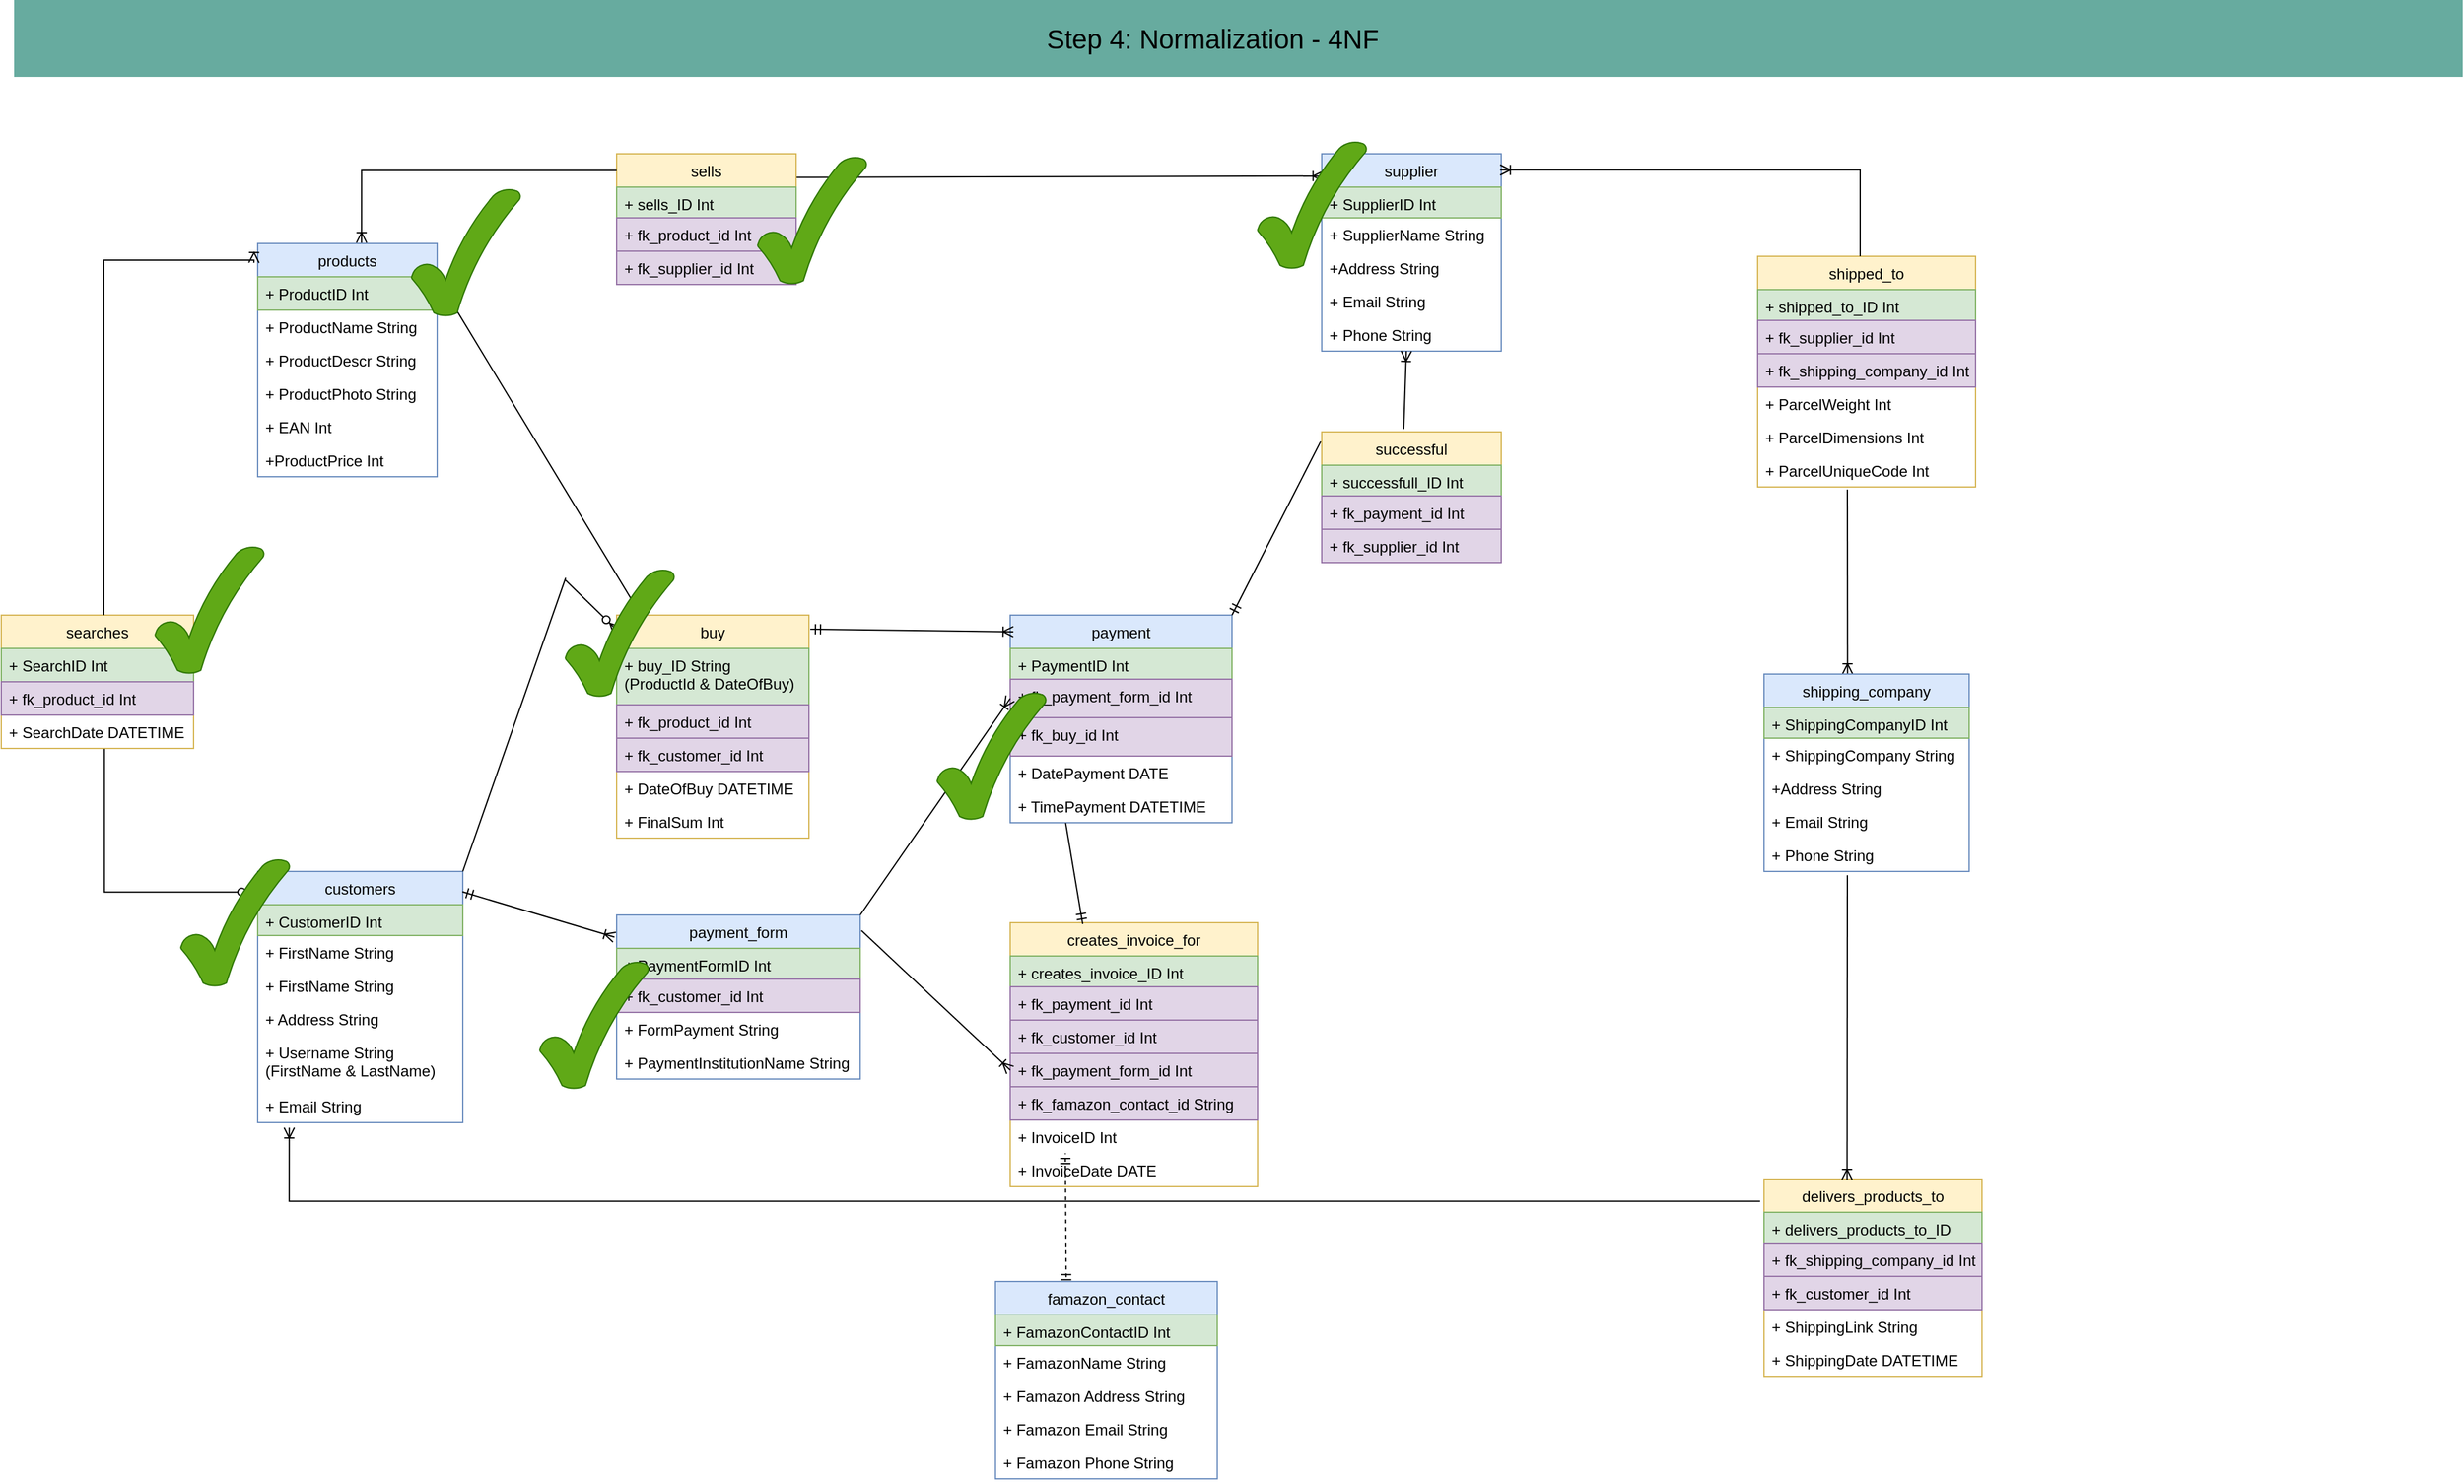 <mxfile version="14.6.1" type="github">
  <diagram id="9SjnBQGCKEw5g2mVxKEI" name="Page-1">
    <mxGraphModel dx="1339" dy="514" grid="1" gridSize="10" guides="1" tooltips="1" connect="1" arrows="1" fold="1" page="1" pageScale="1" pageWidth="827" pageHeight="1169" math="0" shadow="0">
      <root>
        <mxCell id="0" />
        <mxCell id="1" parent="0" />
        <mxCell id="1UcQ3Sz3F0J6C7WJ8FVs-1" value="" style="rounded=0;whiteSpace=wrap;html=1;labelBackgroundColor=#009999;labelBorderColor=#000000;strokeColor=none;fillColor=#67AB9F;fontColor=#000000;" parent="1" vertex="1">
          <mxGeometry x="50" y="40" width="1910" height="60" as="geometry" />
        </mxCell>
        <mxCell id="1UcQ3Sz3F0J6C7WJ8FVs-2" value="&lt;font style=&quot;font-size: 21px&quot;&gt;Step 4: Normalization -&amp;nbsp;&lt;/font&gt;&lt;span style=&quot;font-size: 21px&quot;&gt;4NF&lt;/span&gt;" style="text;html=1;strokeColor=none;fillColor=none;align=center;verticalAlign=middle;whiteSpace=wrap;rounded=0;labelBackgroundColor=none;fontColor=#000000;" parent="1" vertex="1">
          <mxGeometry x="70" y="60" width="1830" height="20" as="geometry" />
        </mxCell>
        <mxCell id="1UcQ3Sz3F0J6C7WJ8FVs-3" value="products" style="swimlane;fontStyle=0;childLayout=stackLayout;horizontal=1;startSize=26;fillColor=#dae8fc;horizontalStack=0;resizeParent=1;resizeParentMax=0;resizeLast=0;collapsible=1;marginBottom=0;strokeColor=#6c8ebf;" parent="1" vertex="1">
          <mxGeometry x="240" y="230" width="140" height="182" as="geometry" />
        </mxCell>
        <mxCell id="1UcQ3Sz3F0J6C7WJ8FVs-4" value="+ ProductID Int" style="text;align=left;verticalAlign=top;spacingLeft=4;spacingRight=4;overflow=hidden;rotatable=0;points=[[0,0.5],[1,0.5]];portConstraint=eastwest;fillColor=#d5e8d4;strokeColor=#82b366;" parent="1UcQ3Sz3F0J6C7WJ8FVs-3" vertex="1">
          <mxGeometry y="26" width="140" height="26" as="geometry" />
        </mxCell>
        <mxCell id="1UcQ3Sz3F0J6C7WJ8FVs-5" value="+ ProductName String" style="text;align=left;verticalAlign=top;spacingLeft=4;spacingRight=4;overflow=hidden;rotatable=0;points=[[0,0.5],[1,0.5]];portConstraint=eastwest;" parent="1UcQ3Sz3F0J6C7WJ8FVs-3" vertex="1">
          <mxGeometry y="52" width="140" height="26" as="geometry" />
        </mxCell>
        <mxCell id="1UcQ3Sz3F0J6C7WJ8FVs-6" value="+ ProductDescr String" style="text;align=left;verticalAlign=top;spacingLeft=4;spacingRight=4;overflow=hidden;rotatable=0;points=[[0,0.5],[1,0.5]];portConstraint=eastwest;" parent="1UcQ3Sz3F0J6C7WJ8FVs-3" vertex="1">
          <mxGeometry y="78" width="140" height="26" as="geometry" />
        </mxCell>
        <mxCell id="1UcQ3Sz3F0J6C7WJ8FVs-7" value="+ ProductPhoto String" style="text;align=left;verticalAlign=top;spacingLeft=4;spacingRight=4;overflow=hidden;rotatable=0;points=[[0,0.5],[1,0.5]];portConstraint=eastwest;" parent="1UcQ3Sz3F0J6C7WJ8FVs-3" vertex="1">
          <mxGeometry y="104" width="140" height="26" as="geometry" />
        </mxCell>
        <mxCell id="1UcQ3Sz3F0J6C7WJ8FVs-8" value="+ EAN Int" style="text;align=left;verticalAlign=top;spacingLeft=4;spacingRight=4;overflow=hidden;rotatable=0;points=[[0,0.5],[1,0.5]];portConstraint=eastwest;" parent="1UcQ3Sz3F0J6C7WJ8FVs-3" vertex="1">
          <mxGeometry y="130" width="140" height="26" as="geometry" />
        </mxCell>
        <mxCell id="1UcQ3Sz3F0J6C7WJ8FVs-9" value="+ProductPrice Int" style="text;align=left;verticalAlign=top;spacingLeft=4;spacingRight=4;overflow=hidden;rotatable=0;points=[[0,0.5],[1,0.5]];portConstraint=eastwest;" parent="1UcQ3Sz3F0J6C7WJ8FVs-3" vertex="1">
          <mxGeometry y="156" width="140" height="26" as="geometry" />
        </mxCell>
        <mxCell id="1UcQ3Sz3F0J6C7WJ8FVs-10" value="searches" style="swimlane;fontStyle=0;childLayout=stackLayout;horizontal=1;startSize=26;fillColor=#fff2cc;horizontalStack=0;resizeParent=1;resizeParentMax=0;resizeLast=0;collapsible=1;marginBottom=0;strokeColor=#d6b656;" parent="1" vertex="1">
          <mxGeometry x="40" y="520" width="150" height="104" as="geometry" />
        </mxCell>
        <mxCell id="1UcQ3Sz3F0J6C7WJ8FVs-102" value="+ SearchID Int" style="text;align=left;verticalAlign=top;spacingLeft=4;spacingRight=4;overflow=hidden;rotatable=0;points=[[0,0.5],[1,0.5]];portConstraint=eastwest;fillColor=#d5e8d4;strokeColor=#82b366;" parent="1UcQ3Sz3F0J6C7WJ8FVs-10" vertex="1">
          <mxGeometry y="26" width="150" height="26" as="geometry" />
        </mxCell>
        <mxCell id="1UcQ3Sz3F0J6C7WJ8FVs-11" value="+ fk_product_id Int" style="text;align=left;verticalAlign=top;spacingLeft=4;spacingRight=4;overflow=hidden;rotatable=0;points=[[0,0.5],[1,0.5]];portConstraint=eastwest;fillColor=#e1d5e7;strokeColor=#9673a6;" parent="1UcQ3Sz3F0J6C7WJ8FVs-10" vertex="1">
          <mxGeometry y="52" width="150" height="26" as="geometry" />
        </mxCell>
        <mxCell id="1UcQ3Sz3F0J6C7WJ8FVs-103" value="+ SearchDate DATETIME" style="text;align=left;verticalAlign=top;spacingLeft=4;spacingRight=4;overflow=hidden;rotatable=0;points=[[0,0.5],[1,0.5]];portConstraint=eastwest;" parent="1UcQ3Sz3F0J6C7WJ8FVs-10" vertex="1">
          <mxGeometry y="78" width="150" height="26" as="geometry" />
        </mxCell>
        <mxCell id="1UcQ3Sz3F0J6C7WJ8FVs-12" value="buy" style="swimlane;fontStyle=0;childLayout=stackLayout;horizontal=1;startSize=26;fillColor=#fff2cc;horizontalStack=0;resizeParent=1;resizeParentMax=0;resizeLast=0;collapsible=1;marginBottom=0;strokeColor=#d6b656;" parent="1" vertex="1">
          <mxGeometry x="520" y="520" width="150" height="174" as="geometry" />
        </mxCell>
        <mxCell id="1UcQ3Sz3F0J6C7WJ8FVs-13" value="+ buy_ID String&#xa;(ProductId &amp; DateOfBuy)" style="text;align=left;verticalAlign=top;spacingLeft=4;spacingRight=4;overflow=hidden;rotatable=0;points=[[0,0.5],[1,0.5]];portConstraint=eastwest;fillColor=#d5e8d4;strokeColor=#82b366;" parent="1UcQ3Sz3F0J6C7WJ8FVs-12" vertex="1">
          <mxGeometry y="26" width="150" height="44" as="geometry" />
        </mxCell>
        <mxCell id="1UcQ3Sz3F0J6C7WJ8FVs-14" value="+ fk_product_id Int" style="text;align=left;verticalAlign=top;spacingLeft=4;spacingRight=4;overflow=hidden;rotatable=0;points=[[0,0.5],[1,0.5]];portConstraint=eastwest;fillColor=#e1d5e7;strokeColor=#9673a6;" parent="1UcQ3Sz3F0J6C7WJ8FVs-12" vertex="1">
          <mxGeometry y="70" width="150" height="26" as="geometry" />
        </mxCell>
        <mxCell id="1UcQ3Sz3F0J6C7WJ8FVs-15" value="+ fk_customer_id Int" style="text;align=left;verticalAlign=top;spacingLeft=4;spacingRight=4;overflow=hidden;rotatable=0;points=[[0,0.5],[1,0.5]];portConstraint=eastwest;fillColor=#e1d5e7;strokeColor=#9673a6;" parent="1UcQ3Sz3F0J6C7WJ8FVs-12" vertex="1">
          <mxGeometry y="96" width="150" height="26" as="geometry" />
        </mxCell>
        <mxCell id="1UcQ3Sz3F0J6C7WJ8FVs-17" value="+ DateOfBuy DATETIME" style="text;align=left;verticalAlign=top;spacingLeft=4;spacingRight=4;overflow=hidden;rotatable=0;points=[[0,0.5],[1,0.5]];portConstraint=eastwest;" parent="1UcQ3Sz3F0J6C7WJ8FVs-12" vertex="1">
          <mxGeometry y="122" width="150" height="26" as="geometry" />
        </mxCell>
        <mxCell id="1UcQ3Sz3F0J6C7WJ8FVs-108" value="+ FinalSum Int" style="text;align=left;verticalAlign=top;spacingLeft=4;spacingRight=4;overflow=hidden;rotatable=0;points=[[0,0.5],[1,0.5]];portConstraint=eastwest;" parent="1UcQ3Sz3F0J6C7WJ8FVs-12" vertex="1">
          <mxGeometry y="148" width="150" height="26" as="geometry" />
        </mxCell>
        <mxCell id="1UcQ3Sz3F0J6C7WJ8FVs-18" value="customers" style="swimlane;fontStyle=0;childLayout=stackLayout;horizontal=1;startSize=26;fillColor=#dae8fc;horizontalStack=0;resizeParent=1;resizeParentMax=0;resizeLast=0;collapsible=1;marginBottom=0;strokeColor=#6c8ebf;" parent="1" vertex="1">
          <mxGeometry x="240" y="720" width="160" height="196" as="geometry" />
        </mxCell>
        <mxCell id="1UcQ3Sz3F0J6C7WJ8FVs-19" value="+ CustomerID Int" style="text;align=left;verticalAlign=top;spacingLeft=4;spacingRight=4;overflow=hidden;rotatable=0;points=[[0,0.5],[1,0.5]];portConstraint=eastwest;fillColor=#d5e8d4;strokeColor=#82b366;" parent="1UcQ3Sz3F0J6C7WJ8FVs-18" vertex="1">
          <mxGeometry y="26" width="160" height="24" as="geometry" />
        </mxCell>
        <mxCell id="1UcQ3Sz3F0J6C7WJ8FVs-20" value="+ FirstName String" style="text;align=left;verticalAlign=top;spacingLeft=4;spacingRight=4;overflow=hidden;rotatable=0;points=[[0,0.5],[1,0.5]];portConstraint=eastwest;" parent="1UcQ3Sz3F0J6C7WJ8FVs-18" vertex="1">
          <mxGeometry y="50" width="160" height="26" as="geometry" />
        </mxCell>
        <mxCell id="1UcQ3Sz3F0J6C7WJ8FVs-21" value="+ FirstName String" style="text;align=left;verticalAlign=top;spacingLeft=4;spacingRight=4;overflow=hidden;rotatable=0;points=[[0,0.5],[1,0.5]];portConstraint=eastwest;" parent="1UcQ3Sz3F0J6C7WJ8FVs-18" vertex="1">
          <mxGeometry y="76" width="160" height="26" as="geometry" />
        </mxCell>
        <mxCell id="1UcQ3Sz3F0J6C7WJ8FVs-22" value="+ Address String" style="text;align=left;verticalAlign=top;spacingLeft=4;spacingRight=4;overflow=hidden;rotatable=0;points=[[0,0.5],[1,0.5]];portConstraint=eastwest;" parent="1UcQ3Sz3F0J6C7WJ8FVs-18" vertex="1">
          <mxGeometry y="102" width="160" height="26" as="geometry" />
        </mxCell>
        <mxCell id="1UcQ3Sz3F0J6C7WJ8FVs-23" value="+ Username String&#xa;(FirstName &amp; LastName)" style="text;align=left;verticalAlign=top;spacingLeft=4;spacingRight=4;overflow=hidden;rotatable=0;points=[[0,0.5],[1,0.5]];portConstraint=eastwest;" parent="1UcQ3Sz3F0J6C7WJ8FVs-18" vertex="1">
          <mxGeometry y="128" width="160" height="42" as="geometry" />
        </mxCell>
        <mxCell id="1UcQ3Sz3F0J6C7WJ8FVs-24" value="+ Email String" style="text;align=left;verticalAlign=top;spacingLeft=4;spacingRight=4;overflow=hidden;rotatable=0;points=[[0,0.5],[1,0.5]];portConstraint=eastwest;" parent="1UcQ3Sz3F0J6C7WJ8FVs-18" vertex="1">
          <mxGeometry y="170" width="160" height="26" as="geometry" />
        </mxCell>
        <mxCell id="1UcQ3Sz3F0J6C7WJ8FVs-25" value="" style="fontSize=12;html=1;endArrow=ERzeroToMany;endFill=1;exitX=0.536;exitY=1.013;exitDx=0;exitDy=0;rounded=0;exitPerimeter=0;entryX=-0.003;entryY=0.082;entryDx=0;entryDy=0;entryPerimeter=0;edgeStyle=orthogonalEdgeStyle;" parent="1" source="1UcQ3Sz3F0J6C7WJ8FVs-103" target="1UcQ3Sz3F0J6C7WJ8FVs-18" edge="1">
          <mxGeometry width="100" height="100" relative="1" as="geometry">
            <mxPoint x="236" y="595" as="sourcePoint" />
            <mxPoint x="230" y="750" as="targetPoint" />
          </mxGeometry>
        </mxCell>
        <mxCell id="1UcQ3Sz3F0J6C7WJ8FVs-26" value="" style="fontSize=12;html=1;endArrow=ERzeroToMany;endFill=1;startArrow=none;entryX=0.003;entryY=0.069;entryDx=0;entryDy=0;entryPerimeter=0;rounded=0;startFill=0;" parent="1" target="1UcQ3Sz3F0J6C7WJ8FVs-12" edge="1" source="ExpSBsA_ioX1gbseFm7L-12">
          <mxGeometry width="100" height="100" relative="1" as="geometry">
            <mxPoint x="400" y="720" as="sourcePoint" />
            <mxPoint x="500" y="610" as="targetPoint" />
          </mxGeometry>
        </mxCell>
        <mxCell id="1UcQ3Sz3F0J6C7WJ8FVs-27" value="" style="fontSize=12;html=1;endArrow=none;startArrow=ERoneToMany;rounded=0;startFill=0;endFill=0;entryX=0.134;entryY=0.011;entryDx=0;entryDy=0;entryPerimeter=0;" parent="1" target="1UcQ3Sz3F0J6C7WJ8FVs-12" edge="1">
          <mxGeometry width="100" height="100" relative="1" as="geometry">
            <mxPoint x="380" y="257" as="sourcePoint" />
            <mxPoint x="538" y="510" as="targetPoint" />
          </mxGeometry>
        </mxCell>
        <mxCell id="1UcQ3Sz3F0J6C7WJ8FVs-28" value="sells" style="swimlane;fontStyle=0;childLayout=stackLayout;horizontal=1;startSize=26;fillColor=#fff2cc;horizontalStack=0;resizeParent=1;resizeParentMax=0;resizeLast=0;collapsible=1;marginBottom=0;strokeColor=#d6b656;" parent="1" vertex="1">
          <mxGeometry x="520" y="160" width="140" height="102" as="geometry" />
        </mxCell>
        <mxCell id="1UcQ3Sz3F0J6C7WJ8FVs-29" value="+ sells_ID Int" style="text;align=left;verticalAlign=top;spacingLeft=4;spacingRight=4;overflow=hidden;rotatable=0;points=[[0,0.5],[1,0.5]];portConstraint=eastwest;fillColor=#d5e8d4;strokeColor=#82b366;" parent="1UcQ3Sz3F0J6C7WJ8FVs-28" vertex="1">
          <mxGeometry y="26" width="140" height="24" as="geometry" />
        </mxCell>
        <mxCell id="1UcQ3Sz3F0J6C7WJ8FVs-30" value="+ fk_product_id Int" style="text;align=left;verticalAlign=top;spacingLeft=4;spacingRight=4;overflow=hidden;rotatable=0;points=[[0,0.5],[1,0.5]];portConstraint=eastwest;fillColor=#e1d5e7;strokeColor=#9673a6;" parent="1UcQ3Sz3F0J6C7WJ8FVs-28" vertex="1">
          <mxGeometry y="50" width="140" height="26" as="geometry" />
        </mxCell>
        <mxCell id="1UcQ3Sz3F0J6C7WJ8FVs-31" value="+ fk_supplier_id Int" style="text;align=left;verticalAlign=top;spacingLeft=4;spacingRight=4;overflow=hidden;rotatable=0;points=[[0,0.5],[1,0.5]];portConstraint=eastwest;fillColor=#e1d5e7;strokeColor=#9673a6;" parent="1UcQ3Sz3F0J6C7WJ8FVs-28" vertex="1">
          <mxGeometry y="76" width="140" height="26" as="geometry" />
        </mxCell>
        <mxCell id="1UcQ3Sz3F0J6C7WJ8FVs-32" value="" style="edgeStyle=orthogonalEdgeStyle;fontSize=12;html=1;endArrow=none;rounded=0;exitX=0.579;exitY=-0.003;exitDx=0;exitDy=0;exitPerimeter=0;startArrow=ERoneToMany;startFill=0;endFill=0;" parent="1" source="1UcQ3Sz3F0J6C7WJ8FVs-3" edge="1">
          <mxGeometry width="100" height="100" relative="1" as="geometry">
            <mxPoint x="321" y="223" as="sourcePoint" />
            <mxPoint x="520" y="173" as="targetPoint" />
            <Array as="points">
              <mxPoint x="321" y="173" />
            </Array>
          </mxGeometry>
        </mxCell>
        <mxCell id="1UcQ3Sz3F0J6C7WJ8FVs-33" value="" style="fontSize=12;html=1;endArrow=ERoneToMany;rounded=0;exitX=1.003;exitY=0.18;exitDx=0;exitDy=0;exitPerimeter=0;entryX=0.009;entryY=0.113;entryDx=0;entryDy=0;entryPerimeter=0;" parent="1" source="1UcQ3Sz3F0J6C7WJ8FVs-28" target="1UcQ3Sz3F0J6C7WJ8FVs-34" edge="1">
          <mxGeometry width="100" height="100" relative="1" as="geometry">
            <mxPoint x="850" y="246.532" as="sourcePoint" />
            <mxPoint x="830" y="172" as="targetPoint" />
          </mxGeometry>
        </mxCell>
        <mxCell id="1UcQ3Sz3F0J6C7WJ8FVs-34" value="supplier" style="swimlane;fontStyle=0;childLayout=stackLayout;horizontal=1;startSize=26;fillColor=#dae8fc;horizontalStack=0;resizeParent=1;resizeParentMax=0;resizeLast=0;collapsible=1;marginBottom=0;strokeColor=#6c8ebf;" parent="1" vertex="1">
          <mxGeometry x="1070" y="160" width="140" height="154" as="geometry" />
        </mxCell>
        <mxCell id="1UcQ3Sz3F0J6C7WJ8FVs-35" value="+ SupplierID Int" style="text;align=left;verticalAlign=top;spacingLeft=4;spacingRight=4;overflow=hidden;rotatable=0;points=[[0,0.5],[1,0.5]];portConstraint=eastwest;fillColor=#d5e8d4;strokeColor=#82b366;" parent="1UcQ3Sz3F0J6C7WJ8FVs-34" vertex="1">
          <mxGeometry y="26" width="140" height="24" as="geometry" />
        </mxCell>
        <mxCell id="1UcQ3Sz3F0J6C7WJ8FVs-36" value="+ SupplierName String" style="text;align=left;verticalAlign=top;spacingLeft=4;spacingRight=4;overflow=hidden;rotatable=0;points=[[0,0.5],[1,0.5]];portConstraint=eastwest;" parent="1UcQ3Sz3F0J6C7WJ8FVs-34" vertex="1">
          <mxGeometry y="50" width="140" height="26" as="geometry" />
        </mxCell>
        <mxCell id="1UcQ3Sz3F0J6C7WJ8FVs-37" value="+Address String" style="text;align=left;verticalAlign=top;spacingLeft=4;spacingRight=4;overflow=hidden;rotatable=0;points=[[0,0.5],[1,0.5]];portConstraint=eastwest;" parent="1UcQ3Sz3F0J6C7WJ8FVs-34" vertex="1">
          <mxGeometry y="76" width="140" height="26" as="geometry" />
        </mxCell>
        <mxCell id="1UcQ3Sz3F0J6C7WJ8FVs-38" value="+ Email String" style="text;align=left;verticalAlign=top;spacingLeft=4;spacingRight=4;overflow=hidden;rotatable=0;points=[[0,0.5],[1,0.5]];portConstraint=eastwest;" parent="1UcQ3Sz3F0J6C7WJ8FVs-34" vertex="1">
          <mxGeometry y="102" width="140" height="26" as="geometry" />
        </mxCell>
        <mxCell id="1UcQ3Sz3F0J6C7WJ8FVs-39" value="+ Phone String" style="text;align=left;verticalAlign=top;spacingLeft=4;spacingRight=4;overflow=hidden;rotatable=0;points=[[0,0.5],[1,0.5]];portConstraint=eastwest;" parent="1UcQ3Sz3F0J6C7WJ8FVs-34" vertex="1">
          <mxGeometry y="128" width="140" height="26" as="geometry" />
        </mxCell>
        <mxCell id="1UcQ3Sz3F0J6C7WJ8FVs-40" value="successful" style="swimlane;fontStyle=0;childLayout=stackLayout;horizontal=1;startSize=26;fillColor=#fff2cc;horizontalStack=0;resizeParent=1;resizeParentMax=0;resizeLast=0;collapsible=1;marginBottom=0;strokeColor=#d6b656;" parent="1" vertex="1">
          <mxGeometry x="1070" y="377" width="140" height="102" as="geometry" />
        </mxCell>
        <mxCell id="1UcQ3Sz3F0J6C7WJ8FVs-41" value="+ successfull_ID Int" style="text;align=left;verticalAlign=top;spacingLeft=4;spacingRight=4;overflow=hidden;rotatable=0;points=[[0,0.5],[1,0.5]];portConstraint=eastwest;fillColor=#d5e8d4;strokeColor=#82b366;" parent="1UcQ3Sz3F0J6C7WJ8FVs-40" vertex="1">
          <mxGeometry y="26" width="140" height="24" as="geometry" />
        </mxCell>
        <mxCell id="1UcQ3Sz3F0J6C7WJ8FVs-42" value="+ fk_payment_id Int" style="text;align=left;verticalAlign=top;spacingLeft=4;spacingRight=4;overflow=hidden;rotatable=0;points=[[0,0.5],[1,0.5]];portConstraint=eastwest;fillColor=#e1d5e7;strokeColor=#9673a6;" parent="1UcQ3Sz3F0J6C7WJ8FVs-40" vertex="1">
          <mxGeometry y="50" width="140" height="26" as="geometry" />
        </mxCell>
        <mxCell id="1UcQ3Sz3F0J6C7WJ8FVs-43" value="+ fk_supplier_id Int" style="text;align=left;verticalAlign=top;spacingLeft=4;spacingRight=4;overflow=hidden;rotatable=0;points=[[0,0.5],[1,0.5]];portConstraint=eastwest;fillColor=#e1d5e7;strokeColor=#9673a6;" parent="1UcQ3Sz3F0J6C7WJ8FVs-40" vertex="1">
          <mxGeometry y="76" width="140" height="26" as="geometry" />
        </mxCell>
        <mxCell id="1UcQ3Sz3F0J6C7WJ8FVs-44" value="payment" style="swimlane;fontStyle=0;childLayout=stackLayout;horizontal=1;startSize=26;fillColor=#dae8fc;horizontalStack=0;resizeParent=1;resizeParentMax=0;resizeLast=0;collapsible=1;marginBottom=0;strokeColor=#6c8ebf;" parent="1" vertex="1">
          <mxGeometry x="827" y="520" width="173" height="162" as="geometry" />
        </mxCell>
        <mxCell id="1UcQ3Sz3F0J6C7WJ8FVs-45" value="+ PaymentID Int" style="text;align=left;verticalAlign=top;spacingLeft=4;spacingRight=4;overflow=hidden;rotatable=0;points=[[0,0.5],[1,0.5]];portConstraint=eastwest;fillColor=#d5e8d4;strokeColor=#82b366;" parent="1UcQ3Sz3F0J6C7WJ8FVs-44" vertex="1">
          <mxGeometry y="26" width="173" height="24" as="geometry" />
        </mxCell>
        <mxCell id="1UcQ3Sz3F0J6C7WJ8FVs-46" value="+ fk_payment_form_id Int" style="text;align=left;verticalAlign=top;spacingLeft=4;spacingRight=4;overflow=hidden;rotatable=0;points=[[0,0.5],[1,0.5]];portConstraint=eastwest;fillColor=#e1d5e7;strokeColor=#9673a6;" parent="1UcQ3Sz3F0J6C7WJ8FVs-44" vertex="1">
          <mxGeometry y="50" width="173" height="30" as="geometry" />
        </mxCell>
        <mxCell id="1UcQ3Sz3F0J6C7WJ8FVs-109" value="+ fk_buy_id Int" style="text;align=left;verticalAlign=top;spacingLeft=4;spacingRight=4;overflow=hidden;rotatable=0;points=[[0,0.5],[1,0.5]];portConstraint=eastwest;fillColor=#e1d5e7;strokeColor=#9673a6;" parent="1UcQ3Sz3F0J6C7WJ8FVs-44" vertex="1">
          <mxGeometry y="80" width="173" height="30" as="geometry" />
        </mxCell>
        <mxCell id="1UcQ3Sz3F0J6C7WJ8FVs-94" value="+ DatePayment DATE" style="text;align=left;verticalAlign=top;spacingLeft=4;spacingRight=4;overflow=hidden;rotatable=0;points=[[0,0.5],[1,0.5]];portConstraint=eastwest;" parent="1UcQ3Sz3F0J6C7WJ8FVs-44" vertex="1">
          <mxGeometry y="110" width="173" height="26" as="geometry" />
        </mxCell>
        <mxCell id="1UcQ3Sz3F0J6C7WJ8FVs-48" value="+ TimePayment DATETIME" style="text;align=left;verticalAlign=top;spacingLeft=4;spacingRight=4;overflow=hidden;rotatable=0;points=[[0,0.5],[1,0.5]];portConstraint=eastwest;" parent="1UcQ3Sz3F0J6C7WJ8FVs-44" vertex="1">
          <mxGeometry y="136" width="173" height="26" as="geometry" />
        </mxCell>
        <mxCell id="1UcQ3Sz3F0J6C7WJ8FVs-49" value="" style="fontSize=12;html=1;endArrow=ERoneToMany;startArrow=ERmandOne;exitX=1.007;exitY=0.063;exitDx=0;exitDy=0;exitPerimeter=0;entryX=0.014;entryY=0.08;entryDx=0;entryDy=0;entryPerimeter=0;rounded=0;startFill=0;endFill=0;" parent="1" source="1UcQ3Sz3F0J6C7WJ8FVs-12" target="1UcQ3Sz3F0J6C7WJ8FVs-44" edge="1">
          <mxGeometry width="100" height="100" relative="1" as="geometry">
            <mxPoint x="950" y="550" as="sourcePoint" />
            <mxPoint x="1050" y="450" as="targetPoint" />
          </mxGeometry>
        </mxCell>
        <mxCell id="1UcQ3Sz3F0J6C7WJ8FVs-50" value="" style="fontSize=12;html=1;endArrow=none;endFill=0;strokeColor=#000000;startArrow=ERmandOne;startFill=0;exitX=1;exitY=0;exitDx=0;exitDy=0;entryX=-0.006;entryY=0.074;entryDx=0;entryDy=0;entryPerimeter=0;" parent="1" source="1UcQ3Sz3F0J6C7WJ8FVs-44" target="1UcQ3Sz3F0J6C7WJ8FVs-40" edge="1">
          <mxGeometry width="100" height="100" relative="1" as="geometry">
            <mxPoint x="950" y="550" as="sourcePoint" />
            <mxPoint x="1080" y="360" as="targetPoint" />
          </mxGeometry>
        </mxCell>
        <mxCell id="1UcQ3Sz3F0J6C7WJ8FVs-51" value="" style="fontSize=12;html=1;endArrow=ERoneToMany;endFill=0;strokeColor=#000000;startArrow=none;startFill=0;exitX=0.457;exitY=-0.022;exitDx=0;exitDy=0;exitPerimeter=0;" parent="1" source="1UcQ3Sz3F0J6C7WJ8FVs-40" edge="1">
          <mxGeometry width="100" height="100" relative="1" as="geometry">
            <mxPoint x="977" y="557" as="sourcePoint" />
            <mxPoint x="1136" y="314" as="targetPoint" />
          </mxGeometry>
        </mxCell>
        <mxCell id="1UcQ3Sz3F0J6C7WJ8FVs-52" value="" style="edgeStyle=orthogonalEdgeStyle;fontSize=12;html=1;endArrow=ERoneToMany;strokeColor=#000000;rounded=0;endFill=0;entryX=-0.021;entryY=0.083;entryDx=0;entryDy=0;entryPerimeter=0;" parent="1" target="1UcQ3Sz3F0J6C7WJ8FVs-3" edge="1">
          <mxGeometry width="100" height="100" relative="1" as="geometry">
            <mxPoint x="120" y="520" as="sourcePoint" />
            <mxPoint x="720" y="450" as="targetPoint" />
            <Array as="points">
              <mxPoint x="120" y="243" />
            </Array>
          </mxGeometry>
        </mxCell>
        <mxCell id="1UcQ3Sz3F0J6C7WJ8FVs-53" value="creates_invoice_for" style="swimlane;fontStyle=0;childLayout=stackLayout;horizontal=1;startSize=26;fillColor=#fff2cc;horizontalStack=0;resizeParent=1;resizeParentMax=0;resizeLast=0;collapsible=1;marginBottom=0;strokeColor=#d6b656;" parent="1" vertex="1">
          <mxGeometry x="827" y="760" width="193" height="206" as="geometry" />
        </mxCell>
        <mxCell id="1UcQ3Sz3F0J6C7WJ8FVs-54" value="+ creates_invoice_ID Int" style="text;align=left;verticalAlign=top;spacingLeft=4;spacingRight=4;overflow=hidden;rotatable=0;points=[[0,0.5],[1,0.5]];portConstraint=eastwest;fillColor=#d5e8d4;strokeColor=#82b366;" parent="1UcQ3Sz3F0J6C7WJ8FVs-53" vertex="1">
          <mxGeometry y="26" width="193" height="24" as="geometry" />
        </mxCell>
        <mxCell id="1UcQ3Sz3F0J6C7WJ8FVs-55" value="+ fk_payment_id Int" style="text;align=left;verticalAlign=top;spacingLeft=4;spacingRight=4;overflow=hidden;rotatable=0;points=[[0,0.5],[1,0.5]];portConstraint=eastwest;fillColor=#e1d5e7;strokeColor=#9673a6;" parent="1UcQ3Sz3F0J6C7WJ8FVs-53" vertex="1">
          <mxGeometry y="50" width="193" height="26" as="geometry" />
        </mxCell>
        <mxCell id="1UcQ3Sz3F0J6C7WJ8FVs-56" value="+ fk_customer_id Int" style="text;align=left;verticalAlign=top;spacingLeft=4;spacingRight=4;overflow=hidden;rotatable=0;points=[[0,0.5],[1,0.5]];portConstraint=eastwest;fillColor=#e1d5e7;strokeColor=#9673a6;" parent="1UcQ3Sz3F0J6C7WJ8FVs-53" vertex="1">
          <mxGeometry y="76" width="193" height="26" as="geometry" />
        </mxCell>
        <mxCell id="1UcQ3Sz3F0J6C7WJ8FVs-98" value="+ fk_payment_form_id Int" style="text;align=left;verticalAlign=top;spacingLeft=4;spacingRight=4;overflow=hidden;rotatable=0;points=[[0,0.5],[1,0.5]];portConstraint=eastwest;fillColor=#e1d5e7;strokeColor=#9673a6;" parent="1UcQ3Sz3F0J6C7WJ8FVs-53" vertex="1">
          <mxGeometry y="102" width="193" height="26" as="geometry" />
        </mxCell>
        <mxCell id="ExpSBsA_ioX1gbseFm7L-17" value="+ fk_famazon_contact_id String" style="text;align=left;verticalAlign=top;spacingLeft=4;spacingRight=4;overflow=hidden;rotatable=0;points=[[0,0.5],[1,0.5]];portConstraint=eastwest;fillColor=#e1d5e7;strokeColor=#9673a6;" vertex="1" parent="1UcQ3Sz3F0J6C7WJ8FVs-53">
          <mxGeometry y="128" width="193" height="26" as="geometry" />
        </mxCell>
        <mxCell id="1UcQ3Sz3F0J6C7WJ8FVs-57" value="+ InvoiceID Int" style="text;align=left;verticalAlign=top;spacingLeft=4;spacingRight=4;overflow=hidden;rotatable=0;points=[[0,0.5],[1,0.5]];portConstraint=eastwest;" parent="1UcQ3Sz3F0J6C7WJ8FVs-53" vertex="1">
          <mxGeometry y="154" width="193" height="26" as="geometry" />
        </mxCell>
        <mxCell id="1UcQ3Sz3F0J6C7WJ8FVs-58" value="+ InvoiceDate DATE" style="text;align=left;verticalAlign=top;spacingLeft=4;spacingRight=4;overflow=hidden;rotatable=0;points=[[0,0.5],[1,0.5]];portConstraint=eastwest;" parent="1UcQ3Sz3F0J6C7WJ8FVs-53" vertex="1">
          <mxGeometry y="180" width="193" height="26" as="geometry" />
        </mxCell>
        <mxCell id="1UcQ3Sz3F0J6C7WJ8FVs-59" value="" style="fontSize=12;html=1;endArrow=none;startArrow=ERmandOne;strokeColor=#000000;entryX=0.25;entryY=1.006;entryDx=0;entryDy=0;entryPerimeter=0;exitX=0.293;exitY=0.005;exitDx=0;exitDy=0;exitPerimeter=0;endFill=0;" parent="1" source="1UcQ3Sz3F0J6C7WJ8FVs-53" target="1UcQ3Sz3F0J6C7WJ8FVs-48" edge="1">
          <mxGeometry width="100" height="100" relative="1" as="geometry">
            <mxPoint x="870" y="830" as="sourcePoint" />
            <mxPoint x="970" y="730" as="targetPoint" />
          </mxGeometry>
        </mxCell>
        <mxCell id="1UcQ3Sz3F0J6C7WJ8FVs-60" value="" style="fontSize=12;html=1;endArrow=ERmandOne;startArrow=ERmandOne;strokeColor=#000000;entryX=0.25;entryY=1.006;entryDx=0;entryDy=0;entryPerimeter=0;exitX=0.293;exitY=0.005;exitDx=0;exitDy=0;exitPerimeter=0;endFill=0;dashed=1;" parent="1" edge="1">
          <mxGeometry width="100" height="100" relative="1" as="geometry">
            <mxPoint x="870.7" y="1042.61" as="sourcePoint" />
            <mxPoint x="870" y="939.996" as="targetPoint" />
          </mxGeometry>
        </mxCell>
        <mxCell id="1UcQ3Sz3F0J6C7WJ8FVs-61" value="famazon_contact" style="swimlane;fontStyle=0;childLayout=stackLayout;horizontal=1;startSize=26;fillColor=#dae8fc;horizontalStack=0;resizeParent=1;resizeParentMax=0;resizeLast=0;collapsible=1;marginBottom=0;strokeColor=#6c8ebf;" parent="1" vertex="1">
          <mxGeometry x="815.5" y="1040" width="173" height="154" as="geometry" />
        </mxCell>
        <mxCell id="1UcQ3Sz3F0J6C7WJ8FVs-62" value="+ FamazonContactID Int" style="text;align=left;verticalAlign=top;spacingLeft=4;spacingRight=4;overflow=hidden;rotatable=0;points=[[0,0.5],[1,0.5]];portConstraint=eastwest;fillColor=#d5e8d4;strokeColor=#82b366;" parent="1UcQ3Sz3F0J6C7WJ8FVs-61" vertex="1">
          <mxGeometry y="26" width="173" height="24" as="geometry" />
        </mxCell>
        <mxCell id="1UcQ3Sz3F0J6C7WJ8FVs-63" value="+ FamazonName String" style="text;align=left;verticalAlign=top;spacingLeft=4;spacingRight=4;overflow=hidden;rotatable=0;points=[[0,0.5],[1,0.5]];portConstraint=eastwest;" parent="1UcQ3Sz3F0J6C7WJ8FVs-61" vertex="1">
          <mxGeometry y="50" width="173" height="26" as="geometry" />
        </mxCell>
        <mxCell id="1UcQ3Sz3F0J6C7WJ8FVs-64" value="+ Famazon Address String" style="text;align=left;verticalAlign=top;spacingLeft=4;spacingRight=4;overflow=hidden;rotatable=0;points=[[0,0.5],[1,0.5]];portConstraint=eastwest;" parent="1UcQ3Sz3F0J6C7WJ8FVs-61" vertex="1">
          <mxGeometry y="76" width="173" height="26" as="geometry" />
        </mxCell>
        <mxCell id="1UcQ3Sz3F0J6C7WJ8FVs-65" value="+ Famazon Email String" style="text;align=left;verticalAlign=top;spacingLeft=4;spacingRight=4;overflow=hidden;rotatable=0;points=[[0,0.5],[1,0.5]];portConstraint=eastwest;" parent="1UcQ3Sz3F0J6C7WJ8FVs-61" vertex="1">
          <mxGeometry y="102" width="173" height="26" as="geometry" />
        </mxCell>
        <mxCell id="1UcQ3Sz3F0J6C7WJ8FVs-66" value="+ Famazon Phone String" style="text;align=left;verticalAlign=top;spacingLeft=4;spacingRight=4;overflow=hidden;rotatable=0;points=[[0,0.5],[1,0.5]];portConstraint=eastwest;" parent="1UcQ3Sz3F0J6C7WJ8FVs-61" vertex="1">
          <mxGeometry y="128" width="173" height="26" as="geometry" />
        </mxCell>
        <mxCell id="1UcQ3Sz3F0J6C7WJ8FVs-68" value="shipped_to" style="swimlane;fontStyle=0;childLayout=stackLayout;horizontal=1;startSize=26;fillColor=#fff2cc;horizontalStack=0;resizeParent=1;resizeParentMax=0;resizeLast=0;collapsible=1;marginBottom=0;strokeColor=#d6b656;" parent="1" vertex="1">
          <mxGeometry x="1410" y="240" width="170" height="180" as="geometry" />
        </mxCell>
        <mxCell id="1UcQ3Sz3F0J6C7WJ8FVs-69" value="+ shipped_to_ID Int" style="text;align=left;verticalAlign=top;spacingLeft=4;spacingRight=4;overflow=hidden;rotatable=0;points=[[0,0.5],[1,0.5]];portConstraint=eastwest;fillColor=#d5e8d4;strokeColor=#82b366;" parent="1UcQ3Sz3F0J6C7WJ8FVs-68" vertex="1">
          <mxGeometry y="26" width="170" height="24" as="geometry" />
        </mxCell>
        <mxCell id="1UcQ3Sz3F0J6C7WJ8FVs-70" value="+ fk_supplier_id Int" style="text;align=left;verticalAlign=top;spacingLeft=4;spacingRight=4;overflow=hidden;rotatable=0;points=[[0,0.5],[1,0.5]];portConstraint=eastwest;fillColor=#e1d5e7;strokeColor=#9673a6;" parent="1UcQ3Sz3F0J6C7WJ8FVs-68" vertex="1">
          <mxGeometry y="50" width="170" height="26" as="geometry" />
        </mxCell>
        <mxCell id="1UcQ3Sz3F0J6C7WJ8FVs-71" value="+ fk_shipping_company_id Int" style="text;align=left;verticalAlign=top;spacingLeft=4;spacingRight=4;overflow=hidden;rotatable=0;points=[[0,0.5],[1,0.5]];portConstraint=eastwest;fillColor=#e1d5e7;strokeColor=#9673a6;" parent="1UcQ3Sz3F0J6C7WJ8FVs-68" vertex="1">
          <mxGeometry y="76" width="170" height="26" as="geometry" />
        </mxCell>
        <mxCell id="1UcQ3Sz3F0J6C7WJ8FVs-104" value="+ ParcelWeight Int" style="text;align=left;verticalAlign=top;spacingLeft=4;spacingRight=4;overflow=hidden;rotatable=0;points=[[0,0.5],[1,0.5]];portConstraint=eastwest;" parent="1UcQ3Sz3F0J6C7WJ8FVs-68" vertex="1">
          <mxGeometry y="102" width="170" height="26" as="geometry" />
        </mxCell>
        <mxCell id="1UcQ3Sz3F0J6C7WJ8FVs-105" value="+ ParcelDimensions Int" style="text;align=left;verticalAlign=top;spacingLeft=4;spacingRight=4;overflow=hidden;rotatable=0;points=[[0,0.5],[1,0.5]];portConstraint=eastwest;" parent="1UcQ3Sz3F0J6C7WJ8FVs-68" vertex="1">
          <mxGeometry y="128" width="170" height="26" as="geometry" />
        </mxCell>
        <mxCell id="1UcQ3Sz3F0J6C7WJ8FVs-106" value="+ ParcelUniqueCode Int" style="text;align=left;verticalAlign=top;spacingLeft=4;spacingRight=4;overflow=hidden;rotatable=0;points=[[0,0.5],[1,0.5]];portConstraint=eastwest;" parent="1UcQ3Sz3F0J6C7WJ8FVs-68" vertex="1">
          <mxGeometry y="154" width="170" height="26" as="geometry" />
        </mxCell>
        <mxCell id="1UcQ3Sz3F0J6C7WJ8FVs-72" value="" style="fontSize=12;html=1;endArrow=ERoneToMany;rounded=0;startArrow=none;startFill=0;endFill=0;" parent="1" edge="1">
          <mxGeometry width="100" height="100" relative="1" as="geometry">
            <mxPoint x="1480" y="422" as="sourcePoint" />
            <mxPoint x="1480.17" y="566" as="targetPoint" />
          </mxGeometry>
        </mxCell>
        <mxCell id="1UcQ3Sz3F0J6C7WJ8FVs-73" value="shipping_company" style="swimlane;fontStyle=0;childLayout=stackLayout;horizontal=1;startSize=26;fillColor=#dae8fc;horizontalStack=0;resizeParent=1;resizeParentMax=0;resizeLast=0;collapsible=1;marginBottom=0;strokeColor=#6c8ebf;" parent="1" vertex="1">
          <mxGeometry x="1415" y="566" width="160" height="154" as="geometry" />
        </mxCell>
        <mxCell id="1UcQ3Sz3F0J6C7WJ8FVs-74" value="+ ShippingCompanyID Int" style="text;align=left;verticalAlign=top;spacingLeft=4;spacingRight=4;overflow=hidden;rotatable=0;points=[[0,0.5],[1,0.5]];portConstraint=eastwest;fillColor=#d5e8d4;strokeColor=#82b366;" parent="1UcQ3Sz3F0J6C7WJ8FVs-73" vertex="1">
          <mxGeometry y="26" width="160" height="24" as="geometry" />
        </mxCell>
        <mxCell id="1UcQ3Sz3F0J6C7WJ8FVs-75" value="+ ShippingCompany String" style="text;align=left;verticalAlign=top;spacingLeft=4;spacingRight=4;overflow=hidden;rotatable=0;points=[[0,0.5],[1,0.5]];portConstraint=eastwest;" parent="1UcQ3Sz3F0J6C7WJ8FVs-73" vertex="1">
          <mxGeometry y="50" width="160" height="26" as="geometry" />
        </mxCell>
        <mxCell id="1UcQ3Sz3F0J6C7WJ8FVs-76" value="+Address String" style="text;align=left;verticalAlign=top;spacingLeft=4;spacingRight=4;overflow=hidden;rotatable=0;points=[[0,0.5],[1,0.5]];portConstraint=eastwest;" parent="1UcQ3Sz3F0J6C7WJ8FVs-73" vertex="1">
          <mxGeometry y="76" width="160" height="26" as="geometry" />
        </mxCell>
        <mxCell id="1UcQ3Sz3F0J6C7WJ8FVs-77" value="+ Email String" style="text;align=left;verticalAlign=top;spacingLeft=4;spacingRight=4;overflow=hidden;rotatable=0;points=[[0,0.5],[1,0.5]];portConstraint=eastwest;" parent="1UcQ3Sz3F0J6C7WJ8FVs-73" vertex="1">
          <mxGeometry y="102" width="160" height="26" as="geometry" />
        </mxCell>
        <mxCell id="1UcQ3Sz3F0J6C7WJ8FVs-78" value="+ Phone String" style="text;align=left;verticalAlign=top;spacingLeft=4;spacingRight=4;overflow=hidden;rotatable=0;points=[[0,0.5],[1,0.5]];portConstraint=eastwest;" parent="1UcQ3Sz3F0J6C7WJ8FVs-73" vertex="1">
          <mxGeometry y="128" width="160" height="26" as="geometry" />
        </mxCell>
        <mxCell id="1UcQ3Sz3F0J6C7WJ8FVs-79" value="" style="fontSize=12;html=1;endArrow=none;rounded=0;exitX=0.994;exitY=0.082;exitDx=0;exitDy=0;exitPerimeter=0;startArrow=ERoneToMany;startFill=0;endFill=0;edgeStyle=orthogonalEdgeStyle;" parent="1" source="1UcQ3Sz3F0J6C7WJ8FVs-34" target="1UcQ3Sz3F0J6C7WJ8FVs-68" edge="1">
          <mxGeometry width="100" height="100" relative="1" as="geometry">
            <mxPoint x="1118.6" y="615.998" as="sourcePoint" />
            <mxPoint x="1390" y="619" as="targetPoint" />
            <Array as="points">
              <mxPoint x="1490" y="173" />
            </Array>
          </mxGeometry>
        </mxCell>
        <mxCell id="1UcQ3Sz3F0J6C7WJ8FVs-80" value="delivers_products_to" style="swimlane;fontStyle=0;childLayout=stackLayout;horizontal=1;startSize=26;fillColor=#fff2cc;horizontalStack=0;resizeParent=1;resizeParentMax=0;resizeLast=0;collapsible=1;marginBottom=0;strokeColor=#d6b656;" parent="1" vertex="1">
          <mxGeometry x="1415" y="960" width="170" height="154" as="geometry" />
        </mxCell>
        <mxCell id="1UcQ3Sz3F0J6C7WJ8FVs-81" value="+ delivers_products_to_ID" style="text;align=left;verticalAlign=top;spacingLeft=4;spacingRight=4;overflow=hidden;rotatable=0;points=[[0,0.5],[1,0.5]];portConstraint=eastwest;fillColor=#d5e8d4;strokeColor=#82b366;" parent="1UcQ3Sz3F0J6C7WJ8FVs-80" vertex="1">
          <mxGeometry y="26" width="170" height="24" as="geometry" />
        </mxCell>
        <mxCell id="1UcQ3Sz3F0J6C7WJ8FVs-82" value="+ fk_shipping_company_id Int" style="text;align=left;verticalAlign=top;spacingLeft=4;spacingRight=4;overflow=hidden;rotatable=0;points=[[0,0.5],[1,0.5]];portConstraint=eastwest;fillColor=#e1d5e7;strokeColor=#9673a6;" parent="1UcQ3Sz3F0J6C7WJ8FVs-80" vertex="1">
          <mxGeometry y="50" width="170" height="26" as="geometry" />
        </mxCell>
        <mxCell id="1UcQ3Sz3F0J6C7WJ8FVs-83" value="+ fk_customer_id Int" style="text;align=left;verticalAlign=top;spacingLeft=4;spacingRight=4;overflow=hidden;rotatable=0;points=[[0,0.5],[1,0.5]];portConstraint=eastwest;fillColor=#e1d5e7;strokeColor=#9673a6;" parent="1UcQ3Sz3F0J6C7WJ8FVs-80" vertex="1">
          <mxGeometry y="76" width="170" height="26" as="geometry" />
        </mxCell>
        <mxCell id="1UcQ3Sz3F0J6C7WJ8FVs-84" value="+ ShippingLink String" style="text;align=left;verticalAlign=top;spacingLeft=4;spacingRight=4;overflow=hidden;rotatable=0;points=[[0,0.5],[1,0.5]];portConstraint=eastwest;" parent="1UcQ3Sz3F0J6C7WJ8FVs-80" vertex="1">
          <mxGeometry y="102" width="170" height="26" as="geometry" />
        </mxCell>
        <mxCell id="1UcQ3Sz3F0J6C7WJ8FVs-85" value="+ ShippingDate DATETIME" style="text;align=left;verticalAlign=top;spacingLeft=4;spacingRight=4;overflow=hidden;rotatable=0;points=[[0,0.5],[1,0.5]];portConstraint=eastwest;" parent="1UcQ3Sz3F0J6C7WJ8FVs-80" vertex="1">
          <mxGeometry y="128" width="170" height="26" as="geometry" />
        </mxCell>
        <mxCell id="1UcQ3Sz3F0J6C7WJ8FVs-86" value="" style="edgeStyle=orthogonalEdgeStyle;fontSize=12;html=1;endArrow=none;strokeColor=#000000;rounded=0;endFill=0;startArrow=ERoneToMany;startFill=0;entryX=-0.018;entryY=0.113;entryDx=0;entryDy=0;entryPerimeter=0;exitX=0.154;exitY=1.154;exitDx=0;exitDy=0;exitPerimeter=0;" parent="1" source="1UcQ3Sz3F0J6C7WJ8FVs-24" target="1UcQ3Sz3F0J6C7WJ8FVs-80" edge="1">
          <mxGeometry width="100" height="100" relative="1" as="geometry">
            <mxPoint x="450" y="960" as="sourcePoint" />
            <mxPoint x="1320" y="760" as="targetPoint" />
            <Array as="points">
              <mxPoint x="265" y="977" />
            </Array>
          </mxGeometry>
        </mxCell>
        <mxCell id="1UcQ3Sz3F0J6C7WJ8FVs-87" value="" style="fontSize=12;html=1;endArrow=none;endFill=0;strokeColor=#000000;startArrow=ERoneToMany;startFill=0;exitX=0.381;exitY=0.003;exitDx=0;exitDy=0;exitPerimeter=0;" parent="1" source="1UcQ3Sz3F0J6C7WJ8FVs-80" edge="1">
          <mxGeometry width="100" height="100" relative="1" as="geometry">
            <mxPoint x="1380" y="860" as="sourcePoint" />
            <mxPoint x="1480" y="723" as="targetPoint" />
          </mxGeometry>
        </mxCell>
        <mxCell id="1UcQ3Sz3F0J6C7WJ8FVs-88" value="payment_form" style="swimlane;fontStyle=0;childLayout=stackLayout;horizontal=1;startSize=26;fillColor=#dae8fc;horizontalStack=0;resizeParent=1;resizeParentMax=0;resizeLast=0;collapsible=1;marginBottom=0;strokeColor=#6c8ebf;" parent="1" vertex="1">
          <mxGeometry x="520" y="754" width="190" height="128" as="geometry" />
        </mxCell>
        <mxCell id="1UcQ3Sz3F0J6C7WJ8FVs-89" value="+ PaymentFormID Int" style="text;align=left;verticalAlign=top;spacingLeft=4;spacingRight=4;overflow=hidden;rotatable=0;points=[[0,0.5],[1,0.5]];portConstraint=eastwest;fillColor=#d5e8d4;strokeColor=#82b366;" parent="1UcQ3Sz3F0J6C7WJ8FVs-88" vertex="1">
          <mxGeometry y="26" width="190" height="24" as="geometry" />
        </mxCell>
        <mxCell id="1UcQ3Sz3F0J6C7WJ8FVs-90" value="+ fk_customer_id Int" style="text;align=left;verticalAlign=top;spacingLeft=4;spacingRight=4;overflow=hidden;rotatable=0;points=[[0,0.5],[1,0.5]];portConstraint=eastwest;fillColor=#e1d5e7;strokeColor=#9673a6;" parent="1UcQ3Sz3F0J6C7WJ8FVs-88" vertex="1">
          <mxGeometry y="50" width="190" height="26" as="geometry" />
        </mxCell>
        <mxCell id="1UcQ3Sz3F0J6C7WJ8FVs-91" value="+ FormPayment String" style="text;align=left;verticalAlign=top;spacingLeft=4;spacingRight=4;overflow=hidden;rotatable=0;points=[[0,0.5],[1,0.5]];portConstraint=eastwest;" parent="1UcQ3Sz3F0J6C7WJ8FVs-88" vertex="1">
          <mxGeometry y="76" width="190" height="26" as="geometry" />
        </mxCell>
        <mxCell id="1UcQ3Sz3F0J6C7WJ8FVs-100" value="+ PaymentInstitutionName String" style="text;align=left;verticalAlign=top;spacingLeft=4;spacingRight=4;overflow=hidden;rotatable=0;points=[[0,0.5],[1,0.5]];portConstraint=eastwest;" parent="1UcQ3Sz3F0J6C7WJ8FVs-88" vertex="1">
          <mxGeometry y="102" width="190" height="26" as="geometry" />
        </mxCell>
        <mxCell id="1UcQ3Sz3F0J6C7WJ8FVs-95" value="" style="fontSize=12;html=1;endArrow=ERoneToMany;startArrow=ERmandOne;startFill=0;endFill=0;entryX=-0.009;entryY=0.135;entryDx=0;entryDy=0;entryPerimeter=0;exitX=0.998;exitY=0.081;exitDx=0;exitDy=0;exitPerimeter=0;" parent="1" source="1UcQ3Sz3F0J6C7WJ8FVs-18" target="1UcQ3Sz3F0J6C7WJ8FVs-88" edge="1">
          <mxGeometry width="100" height="100" relative="1" as="geometry">
            <mxPoint x="400" y="810" as="sourcePoint" />
            <mxPoint x="500" y="710" as="targetPoint" />
          </mxGeometry>
        </mxCell>
        <mxCell id="1UcQ3Sz3F0J6C7WJ8FVs-96" value="" style="fontSize=12;html=1;endArrow=ERoneToMany;startArrow=none;startFill=0;endFill=0;exitX=1;exitY=0;exitDx=0;exitDy=0;entryX=0;entryY=0.5;entryDx=0;entryDy=0;" parent="1" source="1UcQ3Sz3F0J6C7WJ8FVs-88" target="1UcQ3Sz3F0J6C7WJ8FVs-46" edge="1">
          <mxGeometry width="100" height="100" relative="1" as="geometry">
            <mxPoint x="660" y="677.996" as="sourcePoint" />
            <mxPoint x="830" y="580" as="targetPoint" />
          </mxGeometry>
        </mxCell>
        <mxCell id="1UcQ3Sz3F0J6C7WJ8FVs-97" value="" style="fontSize=12;html=1;endArrow=ERoneToMany;startArrow=none;startFill=0;endFill=0;entryX=0;entryY=0.5;entryDx=0;entryDy=0;exitX=1.005;exitY=0.095;exitDx=0;exitDy=0;exitPerimeter=0;" parent="1" source="1UcQ3Sz3F0J6C7WJ8FVs-88" target="1UcQ3Sz3F0J6C7WJ8FVs-98" edge="1">
          <mxGeometry width="100" height="100" relative="1" as="geometry">
            <mxPoint x="702" y="770" as="sourcePoint" />
            <mxPoint x="837" y="595" as="targetPoint" />
          </mxGeometry>
        </mxCell>
        <mxCell id="ExpSBsA_ioX1gbseFm7L-1" value="" style="verticalLabelPosition=bottom;verticalAlign=top;html=1;shape=mxgraph.basic.tick;fillColor=#60a917;strokeColor=#2D7600;fontColor=#ffffff;" vertex="1" parent="1">
          <mxGeometry x="180" y="710" width="85" height="100" as="geometry" />
        </mxCell>
        <mxCell id="ExpSBsA_ioX1gbseFm7L-2" value="" style="verticalLabelPosition=bottom;verticalAlign=top;html=1;shape=mxgraph.basic.tick;fillColor=#60a917;strokeColor=#2D7600;fontColor=#ffffff;" vertex="1" parent="1">
          <mxGeometry x="160" y="466" width="85" height="100" as="geometry" />
        </mxCell>
        <mxCell id="ExpSBsA_ioX1gbseFm7L-3" value="" style="verticalLabelPosition=bottom;verticalAlign=top;html=1;shape=mxgraph.basic.tick;fillColor=#60a917;strokeColor=#2D7600;fontColor=#ffffff;" vertex="1" parent="1">
          <mxGeometry x="360" y="187" width="85" height="100" as="geometry" />
        </mxCell>
        <mxCell id="ExpSBsA_ioX1gbseFm7L-10" value="" style="verticalLabelPosition=bottom;verticalAlign=top;html=1;shape=mxgraph.basic.tick;fillColor=#60a917;strokeColor=#2D7600;fontColor=#ffffff;" vertex="1" parent="1">
          <mxGeometry x="630" y="162" width="85" height="100" as="geometry" />
        </mxCell>
        <mxCell id="ExpSBsA_ioX1gbseFm7L-11" value="" style="verticalLabelPosition=bottom;verticalAlign=top;html=1;shape=mxgraph.basic.tick;fillColor=#60a917;strokeColor=#2D7600;fontColor=#ffffff;" vertex="1" parent="1">
          <mxGeometry x="1020" y="150" width="85" height="100" as="geometry" />
        </mxCell>
        <mxCell id="ExpSBsA_ioX1gbseFm7L-12" value="" style="verticalLabelPosition=bottom;verticalAlign=top;html=1;shape=mxgraph.basic.tick;fillColor=#60a917;strokeColor=#2D7600;fontColor=#ffffff;" vertex="1" parent="1">
          <mxGeometry x="480" y="484" width="85" height="100" as="geometry" />
        </mxCell>
        <mxCell id="ExpSBsA_ioX1gbseFm7L-14" value="" style="fontSize=12;html=1;endArrow=none;endFill=1;startArrow=none;entryX=0.003;entryY=0.069;entryDx=0;entryDy=0;entryPerimeter=0;rounded=0;startFill=0;" edge="1" parent="1" target="ExpSBsA_ioX1gbseFm7L-12">
          <mxGeometry width="100" height="100" relative="1" as="geometry">
            <mxPoint x="400.0" y="720.0" as="sourcePoint" />
            <mxPoint x="520.45" y="533.8" as="targetPoint" />
          </mxGeometry>
        </mxCell>
        <mxCell id="ExpSBsA_ioX1gbseFm7L-15" value="" style="verticalLabelPosition=bottom;verticalAlign=top;html=1;shape=mxgraph.basic.tick;fillColor=#60a917;strokeColor=#2D7600;fontColor=#ffffff;" vertex="1" parent="1">
          <mxGeometry x="460" y="790" width="85" height="100" as="geometry" />
        </mxCell>
        <mxCell id="ExpSBsA_ioX1gbseFm7L-16" value="" style="verticalLabelPosition=bottom;verticalAlign=top;html=1;shape=mxgraph.basic.tick;fillColor=#60a917;strokeColor=#2D7600;fontColor=#ffffff;" vertex="1" parent="1">
          <mxGeometry x="770" y="580" width="85" height="100" as="geometry" />
        </mxCell>
      </root>
    </mxGraphModel>
  </diagram>
</mxfile>
